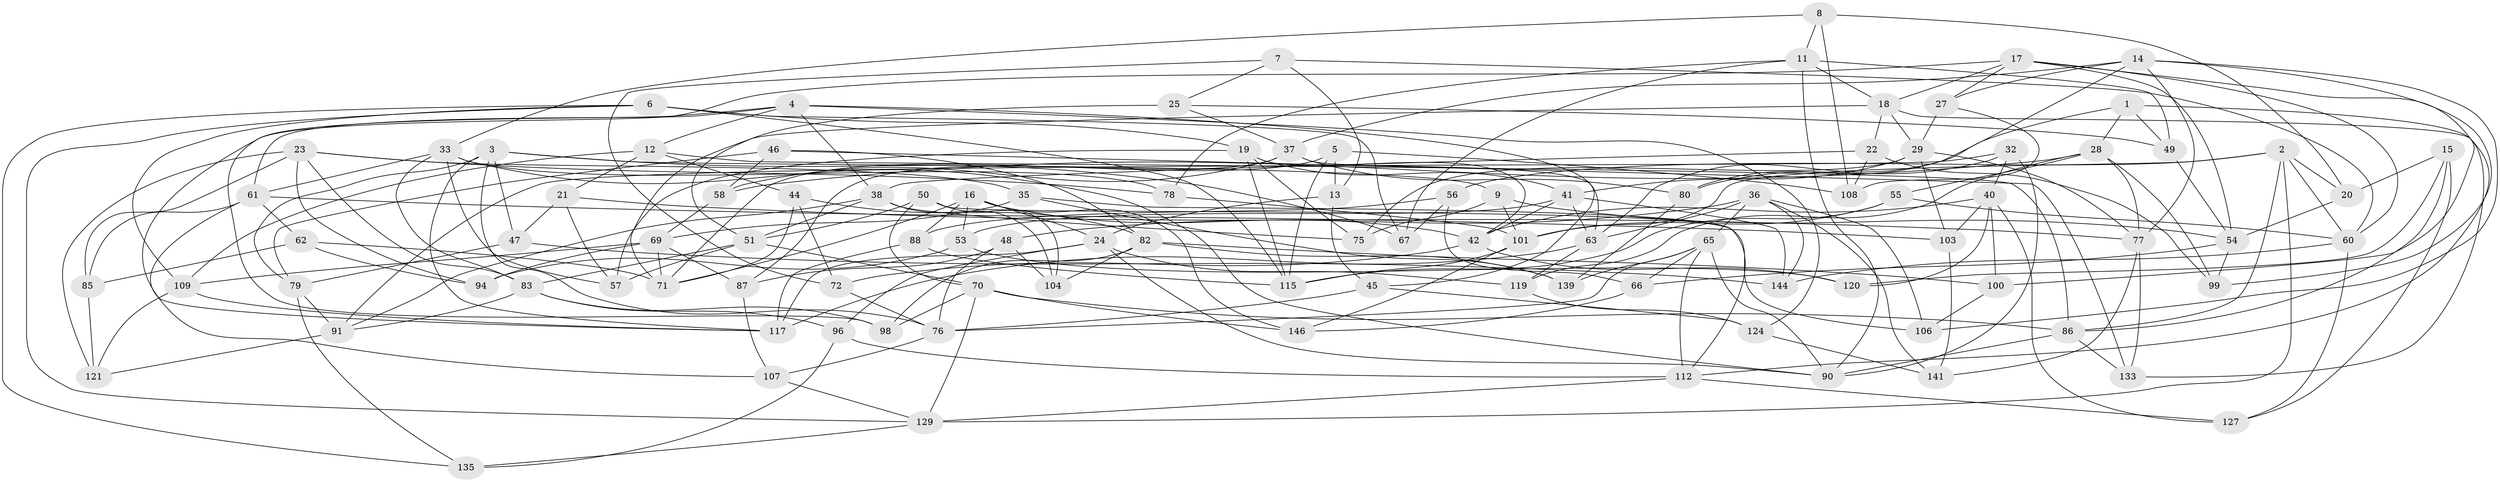 // original degree distribution, {4: 1.0}
// Generated by graph-tools (version 1.1) at 2025/11/02/27/25 16:11:43]
// undirected, 102 vertices, 247 edges
graph export_dot {
graph [start="1"]
  node [color=gray90,style=filled];
  1;
  2 [super="+34"];
  3 [super="+10"];
  4 [super="+89"];
  5;
  6 [super="+95"];
  7;
  8;
  9;
  11 [super="+123"];
  12 [super="+39"];
  13;
  14 [super="+30"];
  15;
  16 [super="+102"];
  17 [super="+26"];
  18 [super="+68"];
  19 [super="+118"];
  20;
  21;
  22;
  23 [super="+93"];
  24 [super="+147"];
  25;
  27;
  28 [super="+31"];
  29 [super="+43"];
  32;
  33 [super="+116"];
  35;
  36 [super="+105"];
  37 [super="+59"];
  38 [super="+52"];
  40 [super="+81"];
  41 [super="+111"];
  42 [super="+136"];
  44;
  45;
  46;
  47;
  48;
  49;
  50;
  51 [super="+131"];
  53;
  54 [super="+74"];
  55;
  56;
  57;
  58;
  60 [super="+132"];
  61 [super="+128"];
  62;
  63 [super="+64"];
  65 [super="+126"];
  66;
  67;
  69 [super="+73"];
  70 [super="+134"];
  71 [super="+114"];
  72;
  75;
  76 [super="+84"];
  77 [super="+97"];
  78;
  79 [super="+110"];
  80;
  82 [super="+130"];
  83 [super="+125"];
  85;
  86 [super="+113"];
  87;
  88;
  90 [super="+92"];
  91 [super="+145"];
  94;
  96;
  98;
  99;
  100;
  101 [super="+140"];
  103;
  104;
  106;
  107;
  108;
  109 [super="+143"];
  112 [super="+137"];
  115 [super="+142"];
  117 [super="+122"];
  119;
  120;
  121;
  124;
  127;
  129 [super="+138"];
  133;
  135;
  139;
  141;
  144;
  146;
  1 -- 28;
  1 -- 49;
  1 -- 63;
  1 -- 112;
  2 -- 56;
  2 -- 86;
  2 -- 129;
  2 -- 20;
  2 -- 101;
  2 -- 60;
  3 -- 76;
  3 -- 47;
  3 -- 117;
  3 -- 9;
  3 -- 67;
  3 -- 79;
  4 -- 45;
  4 -- 98;
  4 -- 124;
  4 -- 12;
  4 -- 38;
  4 -- 61;
  5 -- 108;
  5 -- 71;
  5 -- 13;
  5 -- 115;
  6 -- 135;
  6 -- 109;
  6 -- 129;
  6 -- 19;
  6 -- 115;
  6 -- 67;
  7 -- 25;
  7 -- 60;
  7 -- 72;
  7 -- 13;
  8 -- 20;
  8 -- 108;
  8 -- 11;
  8 -- 33;
  9 -- 75;
  9 -- 101;
  9 -- 54;
  11 -- 67;
  11 -- 78;
  11 -- 49;
  11 -- 18;
  11 -- 90;
  12 -- 86;
  12 -- 44;
  12 -- 109 [weight=2];
  12 -- 21;
  13 -- 45;
  13 -- 24;
  14 -- 27;
  14 -- 37;
  14 -- 77;
  14 -- 80;
  14 -- 106;
  14 -- 99;
  15 -- 86;
  15 -- 127;
  15 -- 20;
  15 -- 120;
  16 -- 88;
  16 -- 146;
  16 -- 53;
  16 -- 24;
  16 -- 71;
  16 -- 42;
  17 -- 18;
  17 -- 27;
  17 -- 54;
  17 -- 107;
  17 -- 100;
  17 -- 60;
  18 -- 71;
  18 -- 133;
  18 -- 29;
  18 -- 22;
  19 -- 42;
  19 -- 41;
  19 -- 75;
  19 -- 115;
  19 -- 57;
  20 -- 54;
  21 -- 47;
  21 -- 57;
  21 -- 77;
  22 -- 108;
  22 -- 99;
  22 -- 38;
  23 -- 78;
  23 -- 94;
  23 -- 83;
  23 -- 121;
  23 -- 35;
  23 -- 85;
  24 -- 96;
  24 -- 117;
  24 -- 90;
  24 -- 119;
  25 -- 49;
  25 -- 51;
  25 -- 37;
  27 -- 29;
  27 -- 108;
  28 -- 99;
  28 -- 55;
  28 -- 58;
  28 -- 77;
  28 -- 119;
  29 -- 41;
  29 -- 75;
  29 -- 77;
  29 -- 103;
  32 -- 90;
  32 -- 80;
  32 -- 91;
  32 -- 40;
  33 -- 83;
  33 -- 78;
  33 -- 57;
  33 -- 90;
  33 -- 61;
  35 -- 112;
  35 -- 139;
  35 -- 69;
  36 -- 141;
  36 -- 106;
  36 -- 63;
  36 -- 48;
  36 -- 65;
  36 -- 144;
  37 -- 80;
  37 -- 87;
  37 -- 58;
  37 -- 63;
  38 -- 51;
  38 -- 75;
  38 -- 91;
  38 -- 104;
  40 -- 120;
  40 -- 103;
  40 -- 127;
  40 -- 100;
  40 -- 42;
  41 -- 144;
  41 -- 53;
  41 -- 63;
  41 -- 42;
  42 -- 120;
  42 -- 72;
  44 -- 82;
  44 -- 72;
  44 -- 71;
  45 -- 124;
  45 -- 76;
  46 -- 133;
  46 -- 79;
  46 -- 58;
  46 -- 82;
  47 -- 144;
  47 -- 79;
  48 -- 104;
  48 -- 87;
  48 -- 76;
  49 -- 54;
  50 -- 106;
  50 -- 70;
  50 -- 104;
  50 -- 51;
  51 -- 83;
  51 -- 57;
  51 -- 70;
  53 -- 120;
  53 -- 94;
  54 -- 66;
  54 -- 99;
  55 -- 115;
  55 -- 101;
  55 -- 60;
  56 -- 66;
  56 -- 67;
  56 -- 88;
  58 -- 69;
  60 -- 144;
  60 -- 127;
  61 -- 103;
  61 -- 85;
  61 -- 117;
  61 -- 62;
  62 -- 85;
  62 -- 94;
  62 -- 71;
  63 -- 119;
  63 -- 117;
  65 -- 112;
  65 -- 90;
  65 -- 66;
  65 -- 139;
  65 -- 76;
  66 -- 146;
  69 -- 94;
  69 -- 71;
  69 -- 87;
  69 -- 109;
  70 -- 146;
  70 -- 86;
  70 -- 129;
  70 -- 98;
  72 -- 76;
  76 -- 107;
  77 -- 141;
  77 -- 133;
  78 -- 101;
  79 -- 91 [weight=2];
  79 -- 135;
  80 -- 139;
  82 -- 104;
  82 -- 98;
  82 -- 139;
  82 -- 100;
  83 -- 98;
  83 -- 96;
  83 -- 91;
  85 -- 121;
  86 -- 90;
  86 -- 133;
  87 -- 107;
  88 -- 117;
  88 -- 115;
  91 -- 121;
  96 -- 135;
  96 -- 112;
  100 -- 106;
  101 -- 115;
  101 -- 146;
  103 -- 141;
  107 -- 129;
  109 -- 121;
  109 -- 117;
  112 -- 127;
  112 -- 129;
  119 -- 124;
  124 -- 141;
  129 -- 135;
}
